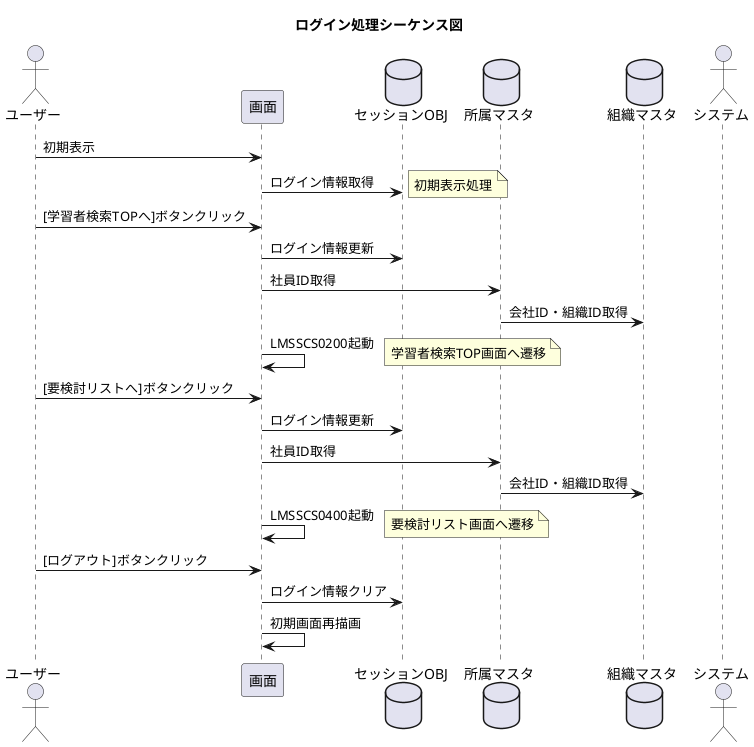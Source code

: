 @startuml
title ログイン処理シーケンス図

actor "ユーザー" as user
participant "画面" as screen
database "セッションOBJ" as session
database "所属マスタ" as dept 
database "組織マスタ" as org 
actor "システム" as system

user -> screen : 初期表示
screen -> session : ログイン情報取得
note right: 初期表示処理

user -> screen : [学習者検索TOPへ]ボタンクリック
screen -> session : ログイン情報更新
screen -> dept : 社員ID取得
dept -> org : 会社ID・組織ID取得
screen -> screen : LMSSCS0200起動
note right: 学習者検索TOP画面へ遷移

user -> screen : [要検討リストへ]ボタンクリック
screen -> session : ログイン情報更新
screen -> dept : 社員ID取得
dept -> org : 会社ID・組織ID取得
screen -> screen : LMSSCS0400起動
note right: 要検討リスト画面へ遷移

user -> screen : [ログアウト]ボタンクリック
screen -> session : ログイン情報クリア
screen -> screen : 初期画面再描画
@enduml